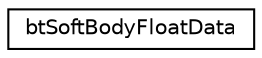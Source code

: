 digraph "Graphical Class Hierarchy"
{
  edge [fontname="Helvetica",fontsize="10",labelfontname="Helvetica",labelfontsize="10"];
  node [fontname="Helvetica",fontsize="10",shape=record];
  rankdir="LR";
  Node1 [label="btSoftBodyFloatData",height=0.2,width=0.4,color="black", fillcolor="white", style="filled",URL="$structbt_soft_body_float_data.html",tooltip="do not change those serialization structures, it requires an updated sBulletDNAstr/sBulletDNAstr64 ..."];
}
